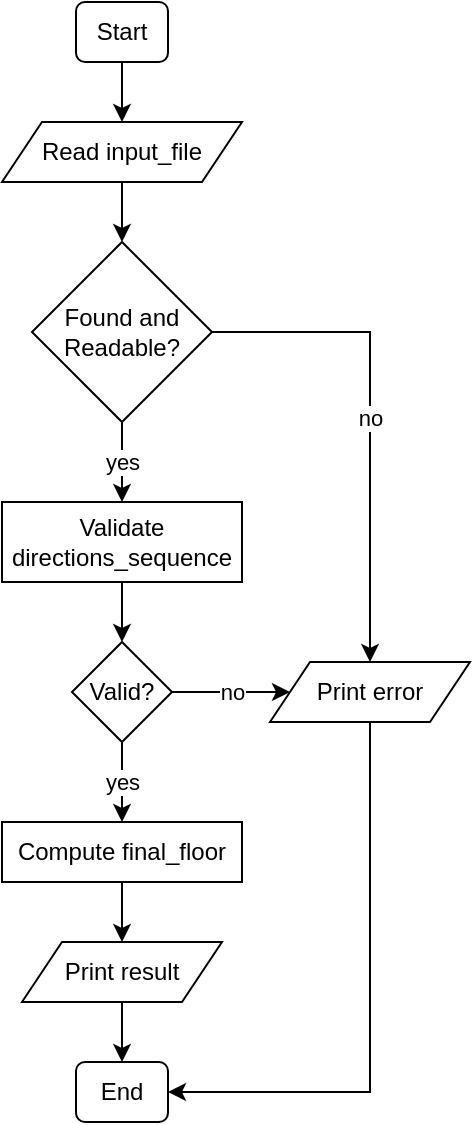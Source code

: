 <mxfile version="25.0.3">
  <diagram name="Page-1" id="BdCFKuBwzu480W7lIVb_">
    <mxGraphModel dx="868" dy="511" grid="1" gridSize="10" guides="1" tooltips="1" connect="1" arrows="1" fold="1" page="1" pageScale="1" pageWidth="583" pageHeight="827" math="0" shadow="0">
      <root>
        <mxCell id="0" />
        <mxCell id="1" parent="0" />
        <mxCell id="rTksYJGZEVKo0ubcyPBa-5" value="" style="edgeStyle=orthogonalEdgeStyle;rounded=0;orthogonalLoop=1;jettySize=auto;html=1;" edge="1" parent="1" source="rTksYJGZEVKo0ubcyPBa-1" target="rTksYJGZEVKo0ubcyPBa-4">
          <mxGeometry relative="1" as="geometry" />
        </mxCell>
        <mxCell id="rTksYJGZEVKo0ubcyPBa-1" value="Start" style="rounded=1;whiteSpace=wrap;html=1;" vertex="1" parent="1">
          <mxGeometry x="263" y="134" width="46" height="30" as="geometry" />
        </mxCell>
        <mxCell id="rTksYJGZEVKo0ubcyPBa-7" value="" style="edgeStyle=orthogonalEdgeStyle;rounded=0;orthogonalLoop=1;jettySize=auto;html=1;" edge="1" parent="1" source="rTksYJGZEVKo0ubcyPBa-4" target="rTksYJGZEVKo0ubcyPBa-6">
          <mxGeometry relative="1" as="geometry" />
        </mxCell>
        <mxCell id="rTksYJGZEVKo0ubcyPBa-4" value="Read input_file" style="shape=parallelogram;perimeter=parallelogramPerimeter;whiteSpace=wrap;html=1;fixedSize=1;" vertex="1" parent="1">
          <mxGeometry x="226" y="194" width="120" height="30" as="geometry" />
        </mxCell>
        <mxCell id="rTksYJGZEVKo0ubcyPBa-9" value="yes" style="edgeStyle=orthogonalEdgeStyle;rounded=0;orthogonalLoop=1;jettySize=auto;html=1;" edge="1" parent="1" source="rTksYJGZEVKo0ubcyPBa-6" target="rTksYJGZEVKo0ubcyPBa-8">
          <mxGeometry relative="1" as="geometry" />
        </mxCell>
        <mxCell id="rTksYJGZEVKo0ubcyPBa-20" value="no" style="edgeStyle=orthogonalEdgeStyle;rounded=0;orthogonalLoop=1;jettySize=auto;html=1;" edge="1" parent="1" source="rTksYJGZEVKo0ubcyPBa-6" target="rTksYJGZEVKo0ubcyPBa-19">
          <mxGeometry relative="1" as="geometry" />
        </mxCell>
        <mxCell id="rTksYJGZEVKo0ubcyPBa-6" value="Found and Readable?" style="rhombus;whiteSpace=wrap;html=1;" vertex="1" parent="1">
          <mxGeometry x="241" y="254" width="90" height="90" as="geometry" />
        </mxCell>
        <mxCell id="rTksYJGZEVKo0ubcyPBa-11" value="" style="edgeStyle=orthogonalEdgeStyle;rounded=0;orthogonalLoop=1;jettySize=auto;html=1;" edge="1" parent="1" source="rTksYJGZEVKo0ubcyPBa-8" target="rTksYJGZEVKo0ubcyPBa-10">
          <mxGeometry relative="1" as="geometry" />
        </mxCell>
        <mxCell id="rTksYJGZEVKo0ubcyPBa-8" value="Validate directions_sequence" style="rounded=0;whiteSpace=wrap;html=1;" vertex="1" parent="1">
          <mxGeometry x="226" y="384" width="120" height="40" as="geometry" />
        </mxCell>
        <mxCell id="rTksYJGZEVKo0ubcyPBa-13" value="yes" style="edgeStyle=orthogonalEdgeStyle;rounded=0;orthogonalLoop=1;jettySize=auto;html=1;" edge="1" parent="1" source="rTksYJGZEVKo0ubcyPBa-10" target="rTksYJGZEVKo0ubcyPBa-12">
          <mxGeometry relative="1" as="geometry" />
        </mxCell>
        <mxCell id="rTksYJGZEVKo0ubcyPBa-21" value="no" style="edgeStyle=orthogonalEdgeStyle;rounded=0;orthogonalLoop=1;jettySize=auto;html=1;" edge="1" parent="1" source="rTksYJGZEVKo0ubcyPBa-10" target="rTksYJGZEVKo0ubcyPBa-19">
          <mxGeometry relative="1" as="geometry">
            <mxPoint x="356" y="479" as="targetPoint" />
          </mxGeometry>
        </mxCell>
        <mxCell id="rTksYJGZEVKo0ubcyPBa-10" value="Valid?" style="rhombus;whiteSpace=wrap;html=1;" vertex="1" parent="1">
          <mxGeometry x="261" y="454" width="50" height="50" as="geometry" />
        </mxCell>
        <mxCell id="rTksYJGZEVKo0ubcyPBa-15" value="" style="edgeStyle=orthogonalEdgeStyle;rounded=0;orthogonalLoop=1;jettySize=auto;html=1;" edge="1" parent="1" source="rTksYJGZEVKo0ubcyPBa-12" target="rTksYJGZEVKo0ubcyPBa-14">
          <mxGeometry relative="1" as="geometry" />
        </mxCell>
        <mxCell id="rTksYJGZEVKo0ubcyPBa-12" value="Compute final_floor" style="rounded=0;whiteSpace=wrap;html=1;" vertex="1" parent="1">
          <mxGeometry x="226" y="544" width="120" height="30" as="geometry" />
        </mxCell>
        <mxCell id="rTksYJGZEVKo0ubcyPBa-17" value="" style="edgeStyle=orthogonalEdgeStyle;rounded=0;orthogonalLoop=1;jettySize=auto;html=1;" edge="1" parent="1" source="rTksYJGZEVKo0ubcyPBa-14" target="rTksYJGZEVKo0ubcyPBa-16">
          <mxGeometry relative="1" as="geometry" />
        </mxCell>
        <mxCell id="rTksYJGZEVKo0ubcyPBa-14" value="Print result" style="shape=parallelogram;perimeter=parallelogramPerimeter;whiteSpace=wrap;html=1;fixedSize=1;" vertex="1" parent="1">
          <mxGeometry x="236" y="604" width="100" height="30" as="geometry" />
        </mxCell>
        <mxCell id="rTksYJGZEVKo0ubcyPBa-16" value="End" style="rounded=1;whiteSpace=wrap;html=1;" vertex="1" parent="1">
          <mxGeometry x="263" y="664" width="46" height="30" as="geometry" />
        </mxCell>
        <mxCell id="rTksYJGZEVKo0ubcyPBa-26" style="edgeStyle=orthogonalEdgeStyle;rounded=0;orthogonalLoop=1;jettySize=auto;html=1;" edge="1" parent="1" source="rTksYJGZEVKo0ubcyPBa-19" target="rTksYJGZEVKo0ubcyPBa-16">
          <mxGeometry relative="1" as="geometry">
            <Array as="points">
              <mxPoint x="410" y="679" />
            </Array>
          </mxGeometry>
        </mxCell>
        <mxCell id="rTksYJGZEVKo0ubcyPBa-19" value="Print error" style="shape=parallelogram;perimeter=parallelogramPerimeter;whiteSpace=wrap;html=1;fixedSize=1;" vertex="1" parent="1">
          <mxGeometry x="360" y="464" width="100" height="30" as="geometry" />
        </mxCell>
      </root>
    </mxGraphModel>
  </diagram>
</mxfile>
